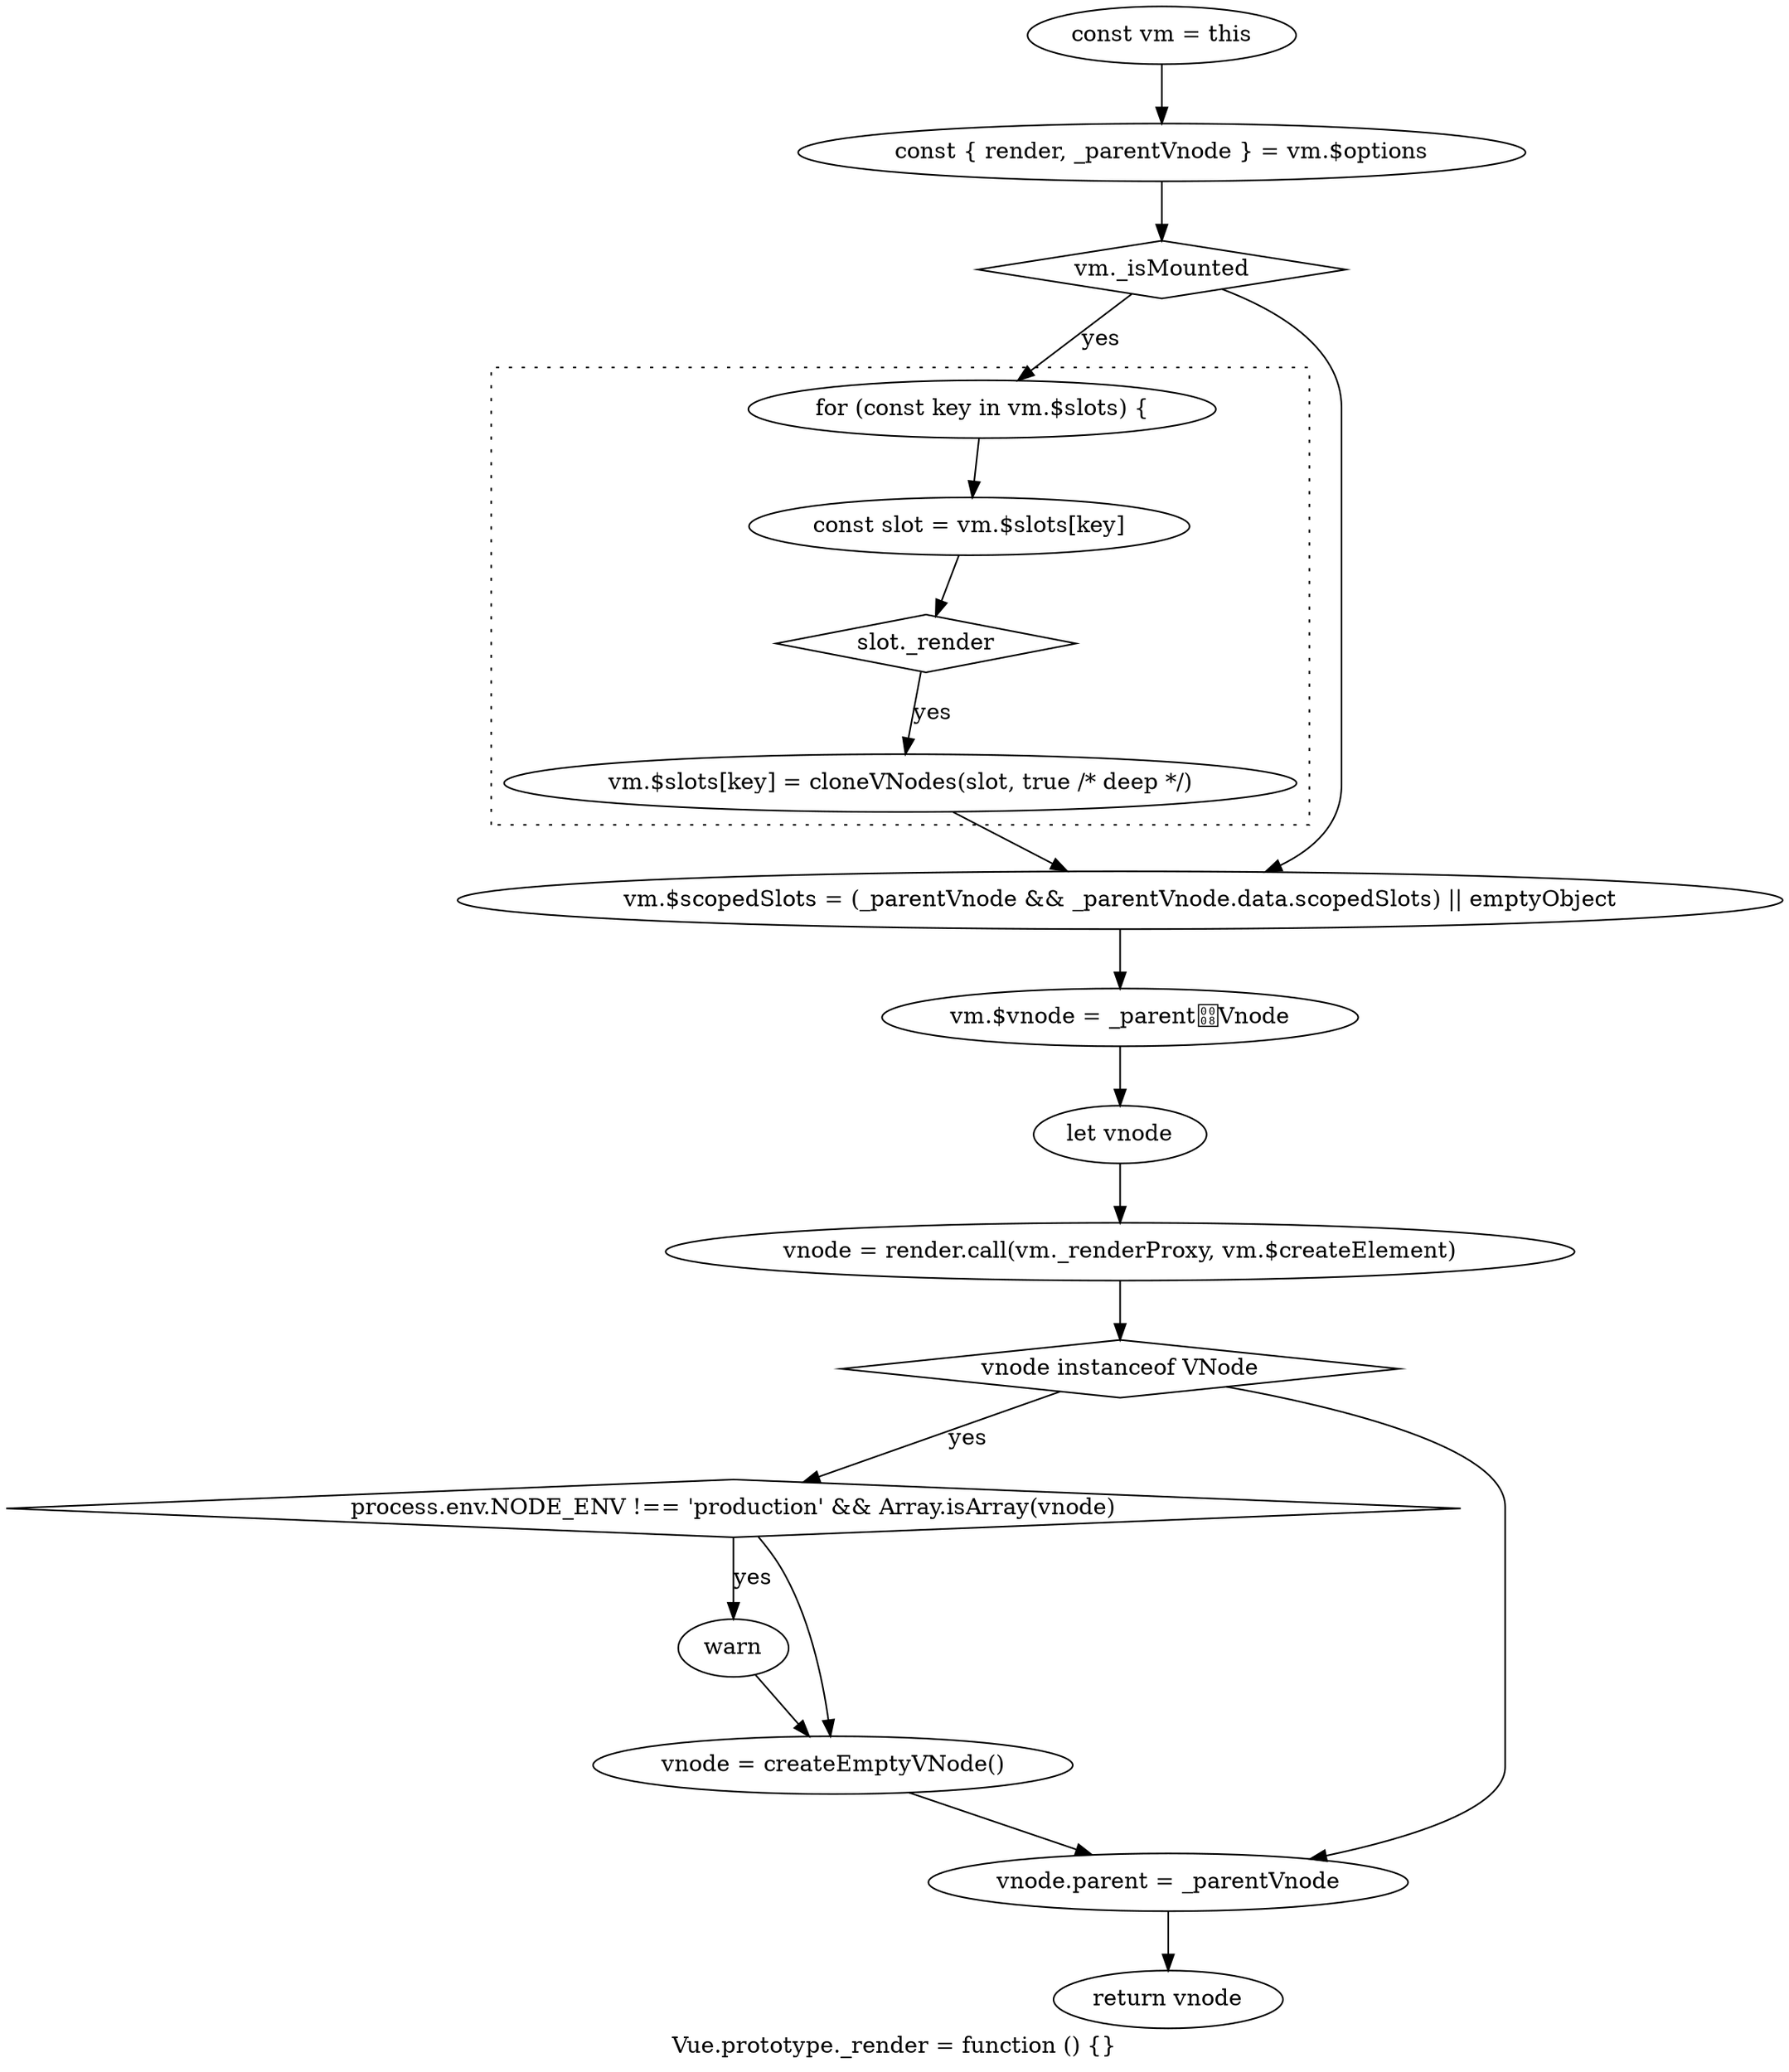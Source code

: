 digraph G {
    label="Vue.prototype._render = function () {}"
    varVm [
        label="const vm = this"
    ]
    varRender [
        label="const { render, _parentVnode } = vm.$options"
    ]
    varVm -> varRender

    vmIsMounted [
        label="vm._isMounted"
        shape=diamond
    ]

    varRender -> vmIsMounted


    vmIsMounted -> walkSlots [label="yes"]
    subgraph cluster_walk {
        graph[style=dotted]
        label=""

        walkSlots [
            label="for (const key in vm.$slots) {"
        ]
        varSlot [
            label="const slot = vm.$slots[key]"
        ]
        walkSlots -> varSlot
        render [
            label="slot._render"
            shape=diamond
        ]
        varSlot -> render
        cloneNode [
            label="vm.$slots[key] = cloneVNodes(slot, true /* deep */)"
        ]
        render -> cloneNode [label="yes"]
    }
    setScopeSlots [
        label="vm.$scopedSlots = (_parentVnode && _parentVnode.data.scopedSlots) || emptyObject"
    ]
    vmIsMounted -> setScopeSlots
    cloneNode -> setScopeSlots

    setVnode [
        label="vm.$vnode = _parentVnode"
    ]
    setScopeSlots -> setVnode
    varNode [
        label="let vnode"
    ]
    setVnode -> varNode
    invokeRender [
        label="vnode = render.call(vm._renderProxy, vm.$createElement)"
    ]
    varNode -> invokeRender
    isInstance [
        label="vnode instanceof VNode"
        shape=diamond
    ]
    invokeRender -> isInstance
    notProduction [
        label="process.env.NODE_ENV !== 'production' && Array.isArray(vnode)"
        shape=diamond
    ]
    isInstance -> notProduction [label="yes"]
    notProduction -> warn [label="yes"]
    resetVnode [
        label="vnode = createEmptyVNode()"
    ]
    warn -> resetVnode
    notProduction -> resetVnode

    setParent [
        label="vnode.parent = _parentVnode"
    ]
    isInstance -> setParent
    resetVnode -> setParent

    return [
        label="return vnode"
    ]
    setParent -> return
}